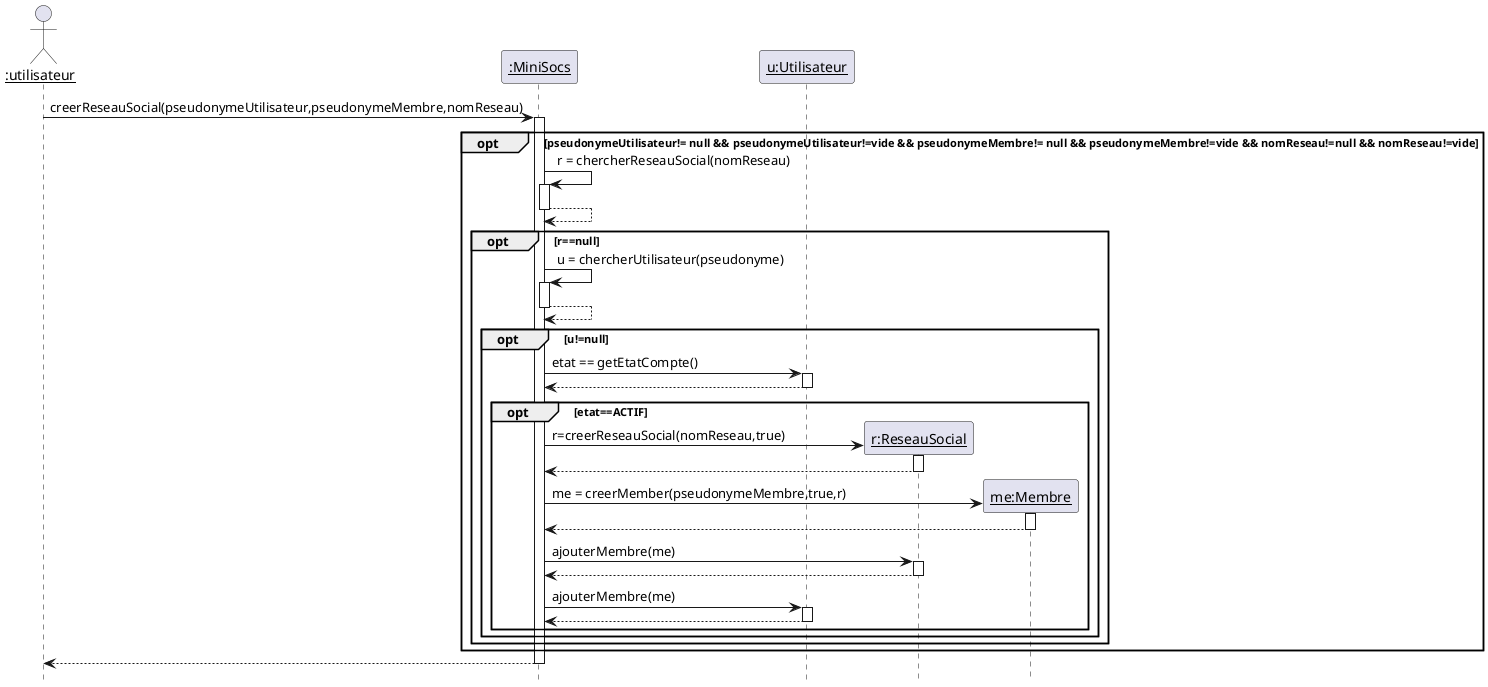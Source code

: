 @startuml

'Diagramme de séquence (PLantUML)'

'configuration charte graphique'
hide footbox
skinparam sequenceParticiantBackgroundColor White
skinparam sequenceActorBachkgroundColor White

'Déclaration des acteurs et des participants'
actor "__:utilisateur__" as u
participant "__:MiniSocs__" as m
participant "__u:Utilisateur__" as ui
u -> m ++: creerReseauSocial(pseudonymeUtilisateur,pseudonymeMembre,nomReseau)
opt pseudonymeUtilisateur!= null && pseudonymeUtilisateur!=vide && pseudonymeMembre!= null && pseudonymeMembre!=vide && nomReseau!=null && nomReseau!=vide
m -> m ++: r = chercherReseauSocial(nomReseau)
return
opt r==null
m -> m ++: u = chercherUtilisateur(pseudonyme)
return
opt u!=null
m-> ui ++ : etat == getEtatCompte()
return
opt etat==ACTIF
create "__r:ReseauSocial__" as R
m -> R++: r=creerReseauSocial(nomReseau,true)
return
create "__me:Membre__" as mem
m ->mem ++ : me = creerMember(pseudonymeMembre,true,r)
return
m -> R++ : ajouterMembre(me)
return
m -> ui++ : ajouterMembre(me)
return
end
end
end
end
return
@enduml